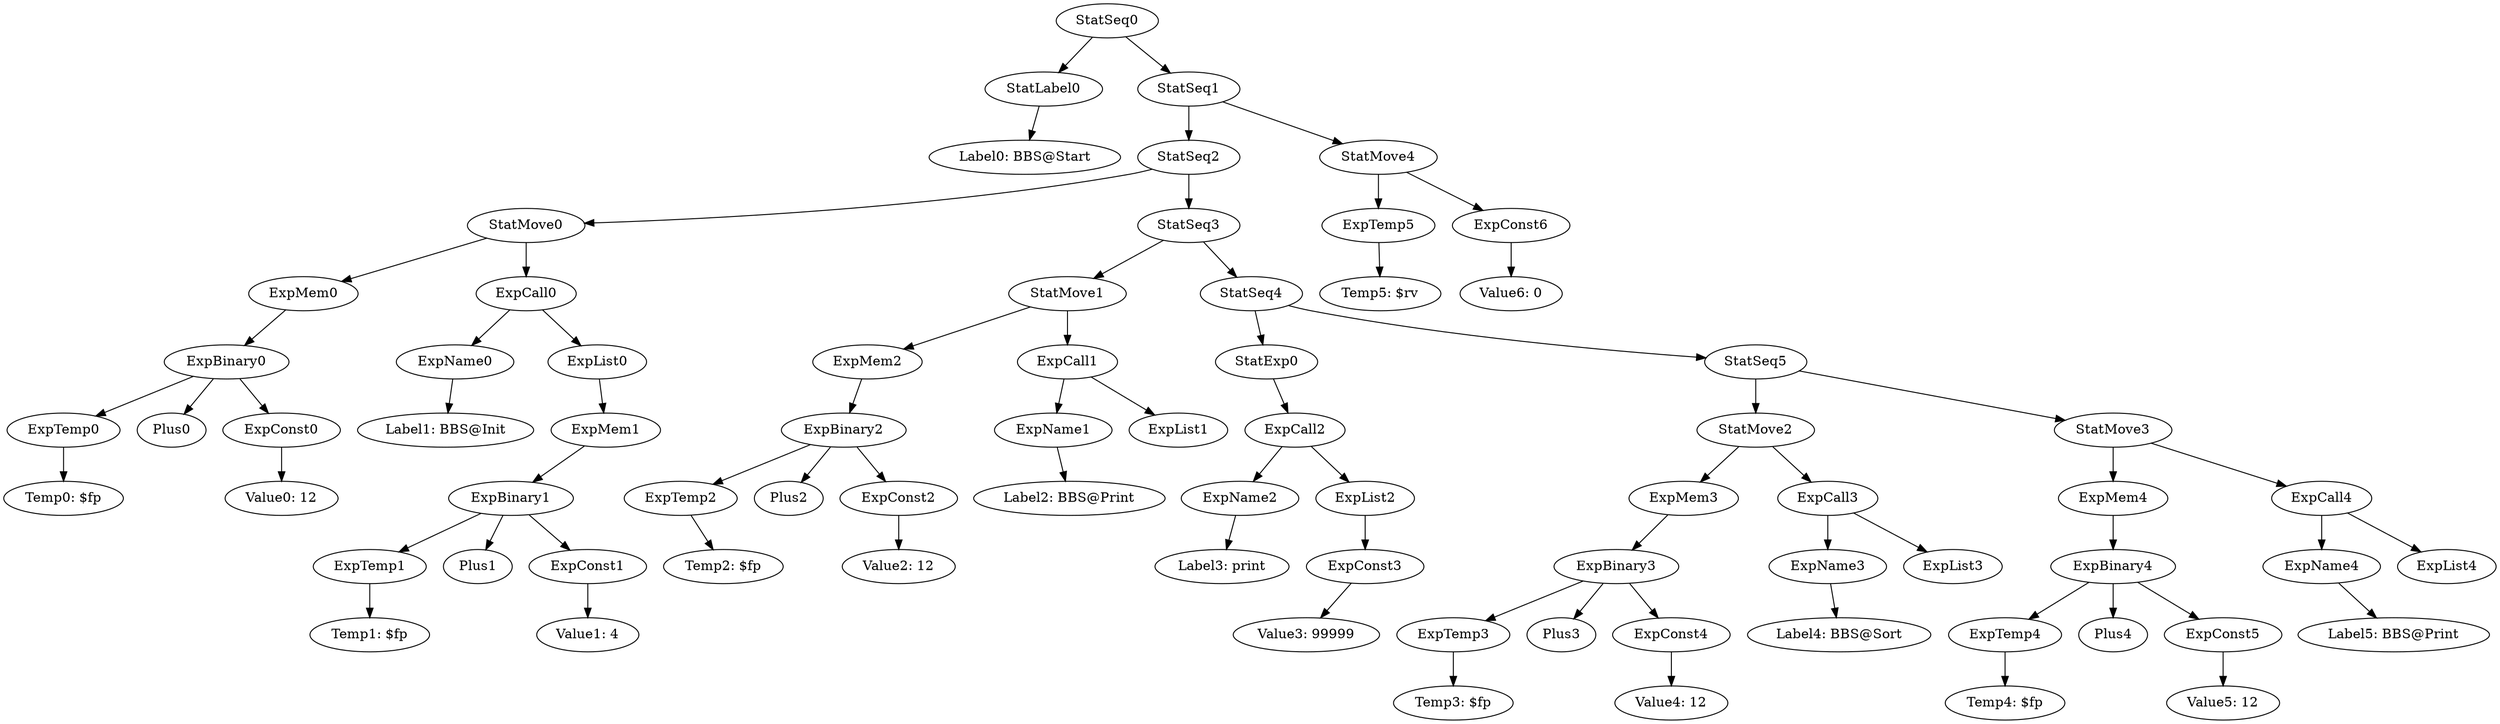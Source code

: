 digraph {
	ordering = out;
	StatMove4 -> ExpTemp5;
	StatMove4 -> ExpConst6;
	ExpCall2 -> ExpName2;
	ExpCall2 -> ExpList2;
	ExpTemp2 -> "Temp2: $fp";
	StatSeq2 -> StatMove0;
	StatSeq2 -> StatSeq3;
	ExpCall1 -> ExpName1;
	ExpCall1 -> ExpList1;
	ExpList0 -> ExpMem1;
	ExpName1 -> "Label2: BBS@Print";
	StatMove1 -> ExpMem2;
	StatMove1 -> ExpCall1;
	StatSeq5 -> StatMove2;
	StatSeq5 -> StatMove3;
	ExpConst1 -> "Value1: 4";
	StatSeq1 -> StatSeq2;
	StatSeq1 -> StatMove4;
	ExpBinary0 -> ExpTemp0;
	ExpBinary0 -> Plus0;
	ExpBinary0 -> ExpConst0;
	ExpName4 -> "Label5: BBS@Print";
	ExpMem4 -> ExpBinary4;
	StatMove0 -> ExpMem0;
	StatMove0 -> ExpCall0;
	ExpMem2 -> ExpBinary2;
	ExpCall0 -> ExpName0;
	ExpCall0 -> ExpList0;
	StatSeq4 -> StatExp0;
	StatSeq4 -> StatSeq5;
	ExpTemp0 -> "Temp0: $fp";
	ExpTemp1 -> "Temp1: $fp";
	ExpName2 -> "Label3: print";
	ExpTemp5 -> "Temp5: $rv";
	ExpConst6 -> "Value6: 0";
	ExpMem1 -> ExpBinary1;
	ExpCall3 -> ExpName3;
	ExpCall3 -> ExpList3;
	ExpBinary1 -> ExpTemp1;
	ExpBinary1 -> Plus1;
	ExpBinary1 -> ExpConst1;
	ExpMem0 -> ExpBinary0;
	StatLabel0 -> "Label0: BBS@Start";
	ExpBinary2 -> ExpTemp2;
	ExpBinary2 -> Plus2;
	ExpBinary2 -> ExpConst2;
	ExpName0 -> "Label1: BBS@Init";
	StatSeq3 -> StatMove1;
	StatSeq3 -> StatSeq4;
	ExpConst3 -> "Value3: 99999";
	ExpList2 -> ExpConst3;
	StatSeq0 -> StatLabel0;
	StatSeq0 -> StatSeq1;
	StatExp0 -> ExpCall2;
	ExpConst4 -> "Value4: 12";
	ExpCall4 -> ExpName4;
	ExpCall4 -> ExpList4;
	ExpTemp3 -> "Temp3: $fp";
	ExpConst2 -> "Value2: 12";
	ExpBinary3 -> ExpTemp3;
	ExpBinary3 -> Plus3;
	ExpBinary3 -> ExpConst4;
	ExpConst5 -> "Value5: 12";
	ExpMem3 -> ExpBinary3;
	StatMove2 -> ExpMem3;
	StatMove2 -> ExpCall3;
	ExpName3 -> "Label4: BBS@Sort";
	ExpTemp4 -> "Temp4: $fp";
	ExpConst0 -> "Value0: 12";
	ExpBinary4 -> ExpTemp4;
	ExpBinary4 -> Plus4;
	ExpBinary4 -> ExpConst5;
	StatMove3 -> ExpMem4;
	StatMove3 -> ExpCall4;
}

